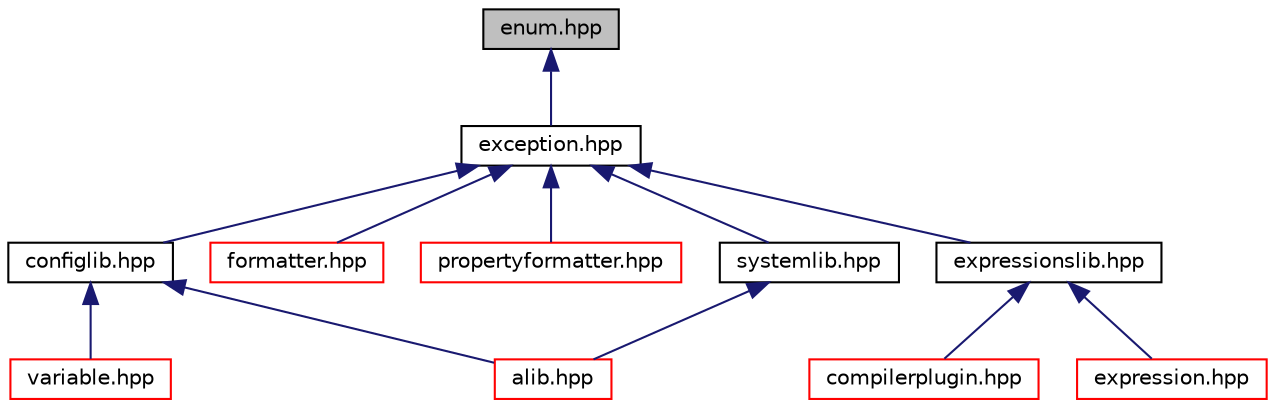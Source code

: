 digraph "enum.hpp"
{
  edge [fontname="Helvetica",fontsize="10",labelfontname="Helvetica",labelfontsize="10"];
  node [fontname="Helvetica",fontsize="10",shape=record];
  Node2 [label="enum.hpp",height=0.2,width=0.4,color="black", fillcolor="grey75", style="filled", fontcolor="black"];
  Node2 -> Node3 [dir="back",color="midnightblue",fontsize="10",style="solid",fontname="Helvetica"];
  Node3 -> Node4 [dir="back",color="midnightblue",fontsize="10",style="solid",fontname="Helvetica"];
  Node3 -> Node37 [dir="back",color="midnightblue",fontsize="10",style="solid",fontname="Helvetica"];
  Node3 -> Node45 [dir="back",color="midnightblue",fontsize="10",style="solid",fontname="Helvetica"];
  Node3 -> Node54 [dir="back",color="midnightblue",fontsize="10",style="solid",fontname="Helvetica"];
  Node3 -> Node56 [dir="back",color="midnightblue",fontsize="10",style="solid",fontname="Helvetica"];
  Node4 -> Node5 [dir="back",color="midnightblue",fontsize="10",style="solid",fontname="Helvetica"];
  Node4 -> Node49 [dir="back",color="midnightblue",fontsize="10",style="solid",fontname="Helvetica"];
  Node54 -> Node29 [dir="back",color="midnightblue",fontsize="10",style="solid",fontname="Helvetica"];
  Node54 -> Node55 [dir="back",color="midnightblue",fontsize="10",style="solid",fontname="Helvetica"];
  Node56 -> Node5 [dir="back",color="midnightblue",fontsize="10",style="solid",fontname="Helvetica"];
  Node3 [label="exception.hpp",height=0.2,width=0.4,color="black", fillcolor="white", style="filled",URL="$exception_8hpp.html"];
  Node4 [label="configlib.hpp",height=0.2,width=0.4,color="black", fillcolor="white", style="filled",URL="$configlib_8hpp.html"];
  Node5 [label="alib.hpp",height=0.2,width=0.4,color="red", fillcolor="white", style="filled",URL="$alib_8hpp.html"];
  Node49 [label="variable.hpp",height=0.2,width=0.4,color="red", fillcolor="white", style="filled",URL="$variable_8hpp.html"];
  Node54 [label="expressionslib.hpp",height=0.2,width=0.4,color="black", fillcolor="white", style="filled",URL="$expressionslib_8hpp.html"];
  Node55 [label="expression.hpp",height=0.2,width=0.4,color="red", fillcolor="white", style="filled",URL="$expression_8hpp_source.html"];
  Node29 [label="compilerplugin.hpp",height=0.2,width=0.4,color="red", fillcolor="white", style="filled",URL="$compilerplugin_8hpp_source.html"];
  Node37 [label="formatter.hpp",height=0.2,width=0.4,color="red", fillcolor="white", style="filled",URL="$formatter_8hpp.html"];
  Node45 [label="propertyformatter.hpp",height=0.2,width=0.4,color="red", fillcolor="white", style="filled",URL="$propertyformatter_8hpp_source.html"];
  Node56 [label="systemlib.hpp",height=0.2,width=0.4,color="black", fillcolor="white", style="filled",URL="$systemlib_8hpp.html"];
}

